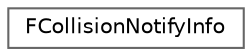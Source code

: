 digraph "Graphical Class Hierarchy"
{
 // INTERACTIVE_SVG=YES
 // LATEX_PDF_SIZE
  bgcolor="transparent";
  edge [fontname=Helvetica,fontsize=10,labelfontname=Helvetica,labelfontsize=10];
  node [fontname=Helvetica,fontsize=10,shape=box,height=0.2,width=0.4];
  rankdir="LR";
  Node0 [id="Node000000",label="FCollisionNotifyInfo",height=0.2,width=0.4,color="grey40", fillcolor="white", style="filled",URL="$dc/d95/structFCollisionNotifyInfo.html",tooltip="One entry in the array of collision notifications pending execution at the end of the physics engine ..."];
}

